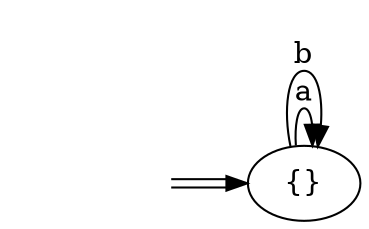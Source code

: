 digraph Automaton { 
  rankdir = LR
  0 [label="{}"];  start0 [style=invis]
  start0 -> 0[color="black:white:black"]
  0 -> 0 [label = "a" ]
  0 -> 0 [label = "b" ]
}

